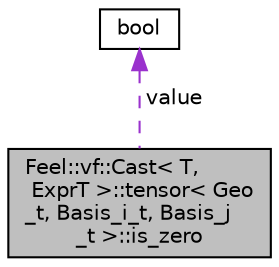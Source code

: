 digraph "Feel::vf::Cast&lt; T, ExprT &gt;::tensor&lt; Geo_t, Basis_i_t, Basis_j_t &gt;::is_zero"
{
 // LATEX_PDF_SIZE
  edge [fontname="Helvetica",fontsize="10",labelfontname="Helvetica",labelfontsize="10"];
  node [fontname="Helvetica",fontsize="10",shape=record];
  Node1 [label="Feel::vf::Cast\< T,\l ExprT \>::tensor\< Geo\l_t, Basis_i_t, Basis_j\l_t \>::is_zero",height=0.2,width=0.4,color="black", fillcolor="grey75", style="filled", fontcolor="black",tooltip=" "];
  Node2 -> Node1 [dir="back",color="darkorchid3",fontsize="10",style="dashed",label=" value" ,fontname="Helvetica"];
  Node2 [label="bool",height=0.2,width=0.4,color="black", fillcolor="white", style="filled",URL="$classbool.html",tooltip=" "];
}
